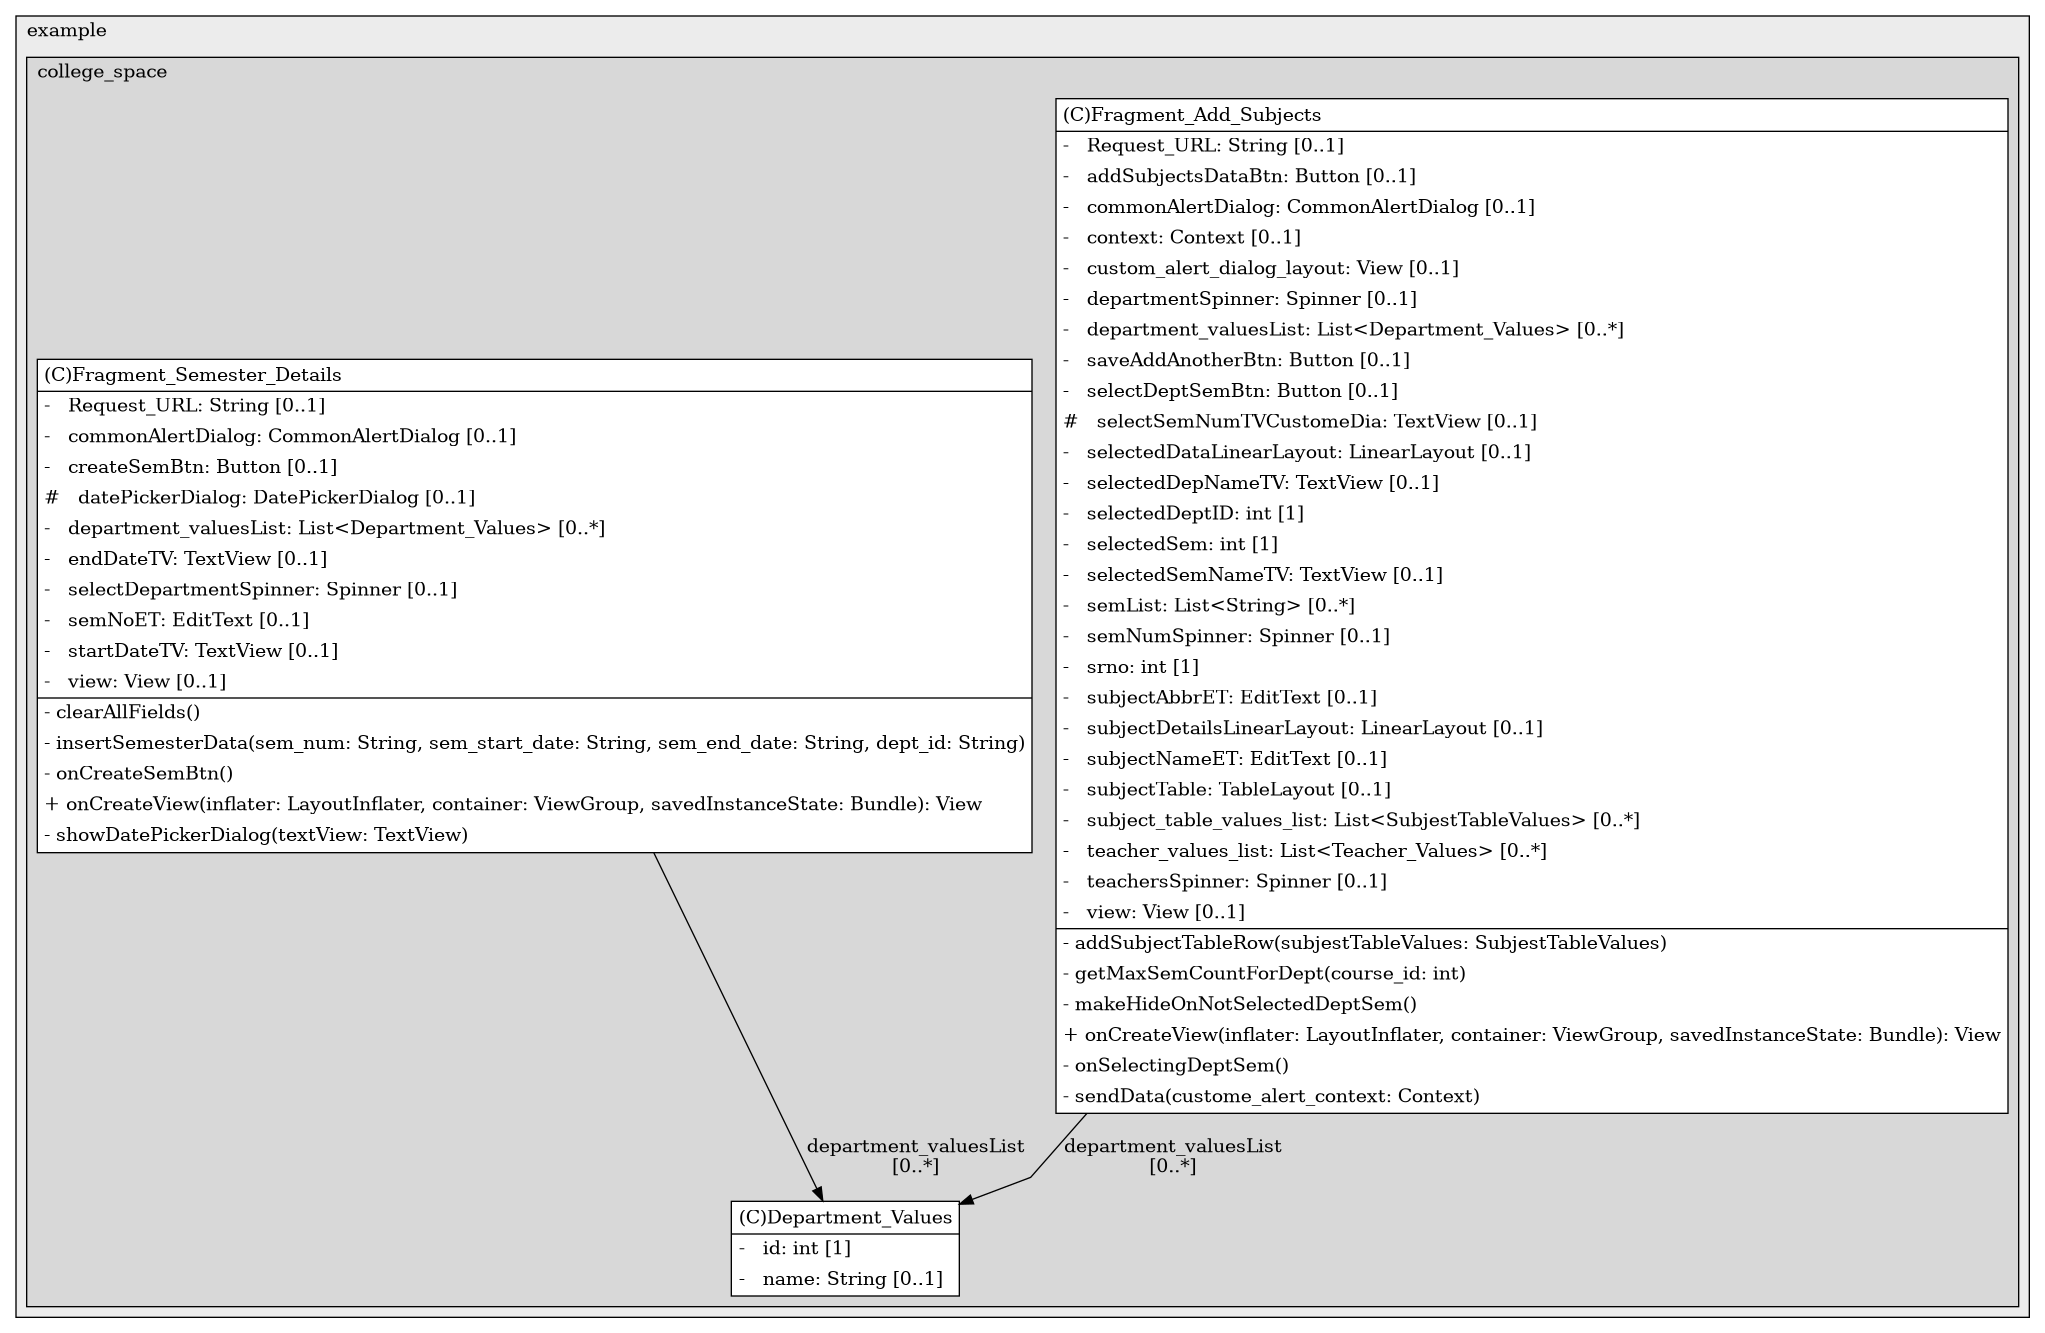@startuml

/' diagram meta data start
config=StructureConfiguration;
{
  "projectClassification": {
    "searchMode": "OpenProject", // OpenProject, AllProjects
    "includedProjects": "",
    "pathEndKeywords": "*.impl",
    "isClientPath": "",
    "isClientName": "",
    "isTestPath": "",
    "isTestName": "",
    "isMappingPath": "",
    "isMappingName": "",
    "isDataAccessPath": "",
    "isDataAccessName": "",
    "isDataStructurePath": "",
    "isDataStructureName": "",
    "isInterfaceStructuresPath": "",
    "isInterfaceStructuresName": "",
    "isEntryPointPath": "",
    "isEntryPointName": "",
    "treatFinalFieldsAsMandatory": false
  },
  "graphRestriction": {
    "classPackageExcludeFilter": "",
    "classPackageIncludeFilter": "",
    "classNameExcludeFilter": "",
    "classNameIncludeFilter": "",
    "methodNameExcludeFilter": "",
    "methodNameIncludeFilter": "",
    "removeByInheritance": "", // inheritance/annotation based filtering is done in a second step
    "removeByAnnotation": "",
    "removeByClassPackage": "", // cleanup the graph after inheritance/annotation based filtering is done
    "removeByClassName": "",
    "cutMappings": false,
    "cutEnum": true,
    "cutTests": true,
    "cutClient": true,
    "cutDataAccess": false,
    "cutInterfaceStructures": false,
    "cutDataStructures": false,
    "cutGetterAndSetter": true,
    "cutConstructors": true
  },
  "graphTraversal": {
    "forwardDepth": 6,
    "backwardDepth": 6,
    "classPackageExcludeFilter": "",
    "classPackageIncludeFilter": "",
    "classNameExcludeFilter": "",
    "classNameIncludeFilter": "",
    "methodNameExcludeFilter": "",
    "methodNameIncludeFilter": "",
    "hideMappings": false,
    "hideDataStructures": false,
    "hidePrivateMethods": true,
    "hideInterfaceCalls": true, // indirection: implementation -> interface (is hidden) -> implementation
    "onlyShowApplicationEntryPoints": false, // root node is included
    "useMethodCallsForStructureDiagram": "ForwardOnly" // ForwardOnly, BothDirections, No
  },
  "details": {
    "aggregation": "GroupByClass", // ByClass, GroupByClass, None
    "showClassGenericTypes": true,
    "showMethods": true,
    "showMethodParameterNames": true,
    "showMethodParameterTypes": true,
    "showMethodReturnType": true,
    "showPackageLevels": 2,
    "showDetailedClassStructure": true
  },
  "rootClass": "com.example.college_space.administration.Department_Values",
  "extensionCallbackMethod": "" // qualified.class.name#methodName - signature: public static String method(String)
}
diagram meta data end '/



digraph g {
    rankdir="TB"
    splines=polyline
    

'nodes 
subgraph cluster_1322970774 { 
   	label=example
	labeljust=l
	fillcolor="#ececec"
	style=filled
   
   subgraph cluster_312184102 { 
   	label=college_space
	labeljust=l
	fillcolor="#d8d8d8"
	style=filled
   
   Department_Values1773789759[
	label=<<TABLE BORDER="1" CELLBORDER="0" CELLPADDING="4" CELLSPACING="0">
<TR><TD ALIGN="LEFT" >(C)Department_Values</TD></TR>
<HR/>
<TR><TD ALIGN="LEFT" >-   id: int [1]</TD></TR>
<TR><TD ALIGN="LEFT" >-   name: String [0..1]</TD></TR>
</TABLE>>
	style=filled
	margin=0
	shape=plaintext
	fillcolor="#FFFFFF"
];

Fragment_Add_Subjects1773789759[
	label=<<TABLE BORDER="1" CELLBORDER="0" CELLPADDING="4" CELLSPACING="0">
<TR><TD ALIGN="LEFT" >(C)Fragment_Add_Subjects</TD></TR>
<HR/>
<TR><TD ALIGN="LEFT" >-   Request_URL: String [0..1]</TD></TR>
<TR><TD ALIGN="LEFT" >-   addSubjectsDataBtn: Button [0..1]</TD></TR>
<TR><TD ALIGN="LEFT" >-   commonAlertDialog: CommonAlertDialog [0..1]</TD></TR>
<TR><TD ALIGN="LEFT" >-   context: Context [0..1]</TD></TR>
<TR><TD ALIGN="LEFT" >-   custom_alert_dialog_layout: View [0..1]</TD></TR>
<TR><TD ALIGN="LEFT" >-   departmentSpinner: Spinner [0..1]</TD></TR>
<TR><TD ALIGN="LEFT" >-   department_valuesList: List&lt;Department_Values&gt; [0..*]</TD></TR>
<TR><TD ALIGN="LEFT" >-   saveAddAnotherBtn: Button [0..1]</TD></TR>
<TR><TD ALIGN="LEFT" >-   selectDeptSemBtn: Button [0..1]</TD></TR>
<TR><TD ALIGN="LEFT" >#   selectSemNumTVCustomeDia: TextView [0..1]</TD></TR>
<TR><TD ALIGN="LEFT" >-   selectedDataLinearLayout: LinearLayout [0..1]</TD></TR>
<TR><TD ALIGN="LEFT" >-   selectedDepNameTV: TextView [0..1]</TD></TR>
<TR><TD ALIGN="LEFT" >-   selectedDeptID: int [1]</TD></TR>
<TR><TD ALIGN="LEFT" >-   selectedSem: int [1]</TD></TR>
<TR><TD ALIGN="LEFT" >-   selectedSemNameTV: TextView [0..1]</TD></TR>
<TR><TD ALIGN="LEFT" >-   semList: List&lt;String&gt; [0..*]</TD></TR>
<TR><TD ALIGN="LEFT" >-   semNumSpinner: Spinner [0..1]</TD></TR>
<TR><TD ALIGN="LEFT" >-   srno: int [1]</TD></TR>
<TR><TD ALIGN="LEFT" >-   subjectAbbrET: EditText [0..1]</TD></TR>
<TR><TD ALIGN="LEFT" >-   subjectDetailsLinearLayout: LinearLayout [0..1]</TD></TR>
<TR><TD ALIGN="LEFT" >-   subjectNameET: EditText [0..1]</TD></TR>
<TR><TD ALIGN="LEFT" >-   subjectTable: TableLayout [0..1]</TD></TR>
<TR><TD ALIGN="LEFT" >-   subject_table_values_list: List&lt;SubjestTableValues&gt; [0..*]</TD></TR>
<TR><TD ALIGN="LEFT" >-   teacher_values_list: List&lt;Teacher_Values&gt; [0..*]</TD></TR>
<TR><TD ALIGN="LEFT" >-   teachersSpinner: Spinner [0..1]</TD></TR>
<TR><TD ALIGN="LEFT" >-   view: View [0..1]</TD></TR>
<HR/>
<TR><TD ALIGN="LEFT" >- addSubjectTableRow(subjestTableValues: SubjestTableValues)</TD></TR>
<TR><TD ALIGN="LEFT" >- getMaxSemCountForDept(course_id: int)</TD></TR>
<TR><TD ALIGN="LEFT" >- makeHideOnNotSelectedDeptSem()</TD></TR>
<TR><TD ALIGN="LEFT" >+ onCreateView(inflater: LayoutInflater, container: ViewGroup, savedInstanceState: Bundle): View</TD></TR>
<TR><TD ALIGN="LEFT" >- onSelectingDeptSem()</TD></TR>
<TR><TD ALIGN="LEFT" >- sendData(custome_alert_context: Context)</TD></TR>
</TABLE>>
	style=filled
	margin=0
	shape=plaintext
	fillcolor="#FFFFFF"
];

Fragment_Semester_Details1773789759[
	label=<<TABLE BORDER="1" CELLBORDER="0" CELLPADDING="4" CELLSPACING="0">
<TR><TD ALIGN="LEFT" >(C)Fragment_Semester_Details</TD></TR>
<HR/>
<TR><TD ALIGN="LEFT" >-   Request_URL: String [0..1]</TD></TR>
<TR><TD ALIGN="LEFT" >-   commonAlertDialog: CommonAlertDialog [0..1]</TD></TR>
<TR><TD ALIGN="LEFT" >-   createSemBtn: Button [0..1]</TD></TR>
<TR><TD ALIGN="LEFT" >#   datePickerDialog: DatePickerDialog [0..1]</TD></TR>
<TR><TD ALIGN="LEFT" >-   department_valuesList: List&lt;Department_Values&gt; [0..*]</TD></TR>
<TR><TD ALIGN="LEFT" >-   endDateTV: TextView [0..1]</TD></TR>
<TR><TD ALIGN="LEFT" >-   selectDepartmentSpinner: Spinner [0..1]</TD></TR>
<TR><TD ALIGN="LEFT" >-   semNoET: EditText [0..1]</TD></TR>
<TR><TD ALIGN="LEFT" >-   startDateTV: TextView [0..1]</TD></TR>
<TR><TD ALIGN="LEFT" >-   view: View [0..1]</TD></TR>
<HR/>
<TR><TD ALIGN="LEFT" >- clearAllFields()</TD></TR>
<TR><TD ALIGN="LEFT" >- insertSemesterData(sem_num: String, sem_start_date: String, sem_end_date: String, dept_id: String)</TD></TR>
<TR><TD ALIGN="LEFT" >- onCreateSemBtn()</TD></TR>
<TR><TD ALIGN="LEFT" >+ onCreateView(inflater: LayoutInflater, container: ViewGroup, savedInstanceState: Bundle): View</TD></TR>
<TR><TD ALIGN="LEFT" >- showDatePickerDialog(textView: TextView)</TD></TR>
</TABLE>>
	style=filled
	margin=0
	shape=plaintext
	fillcolor="#FFFFFF"
];
} 
} 

'edges    
Fragment_Add_Subjects1773789759 -> Department_Values1773789759[label="department_valuesList
[0..*]"];
Fragment_Semester_Details1773789759 -> Department_Values1773789759[label="department_valuesList
[0..*]"];
    
}
@enduml
